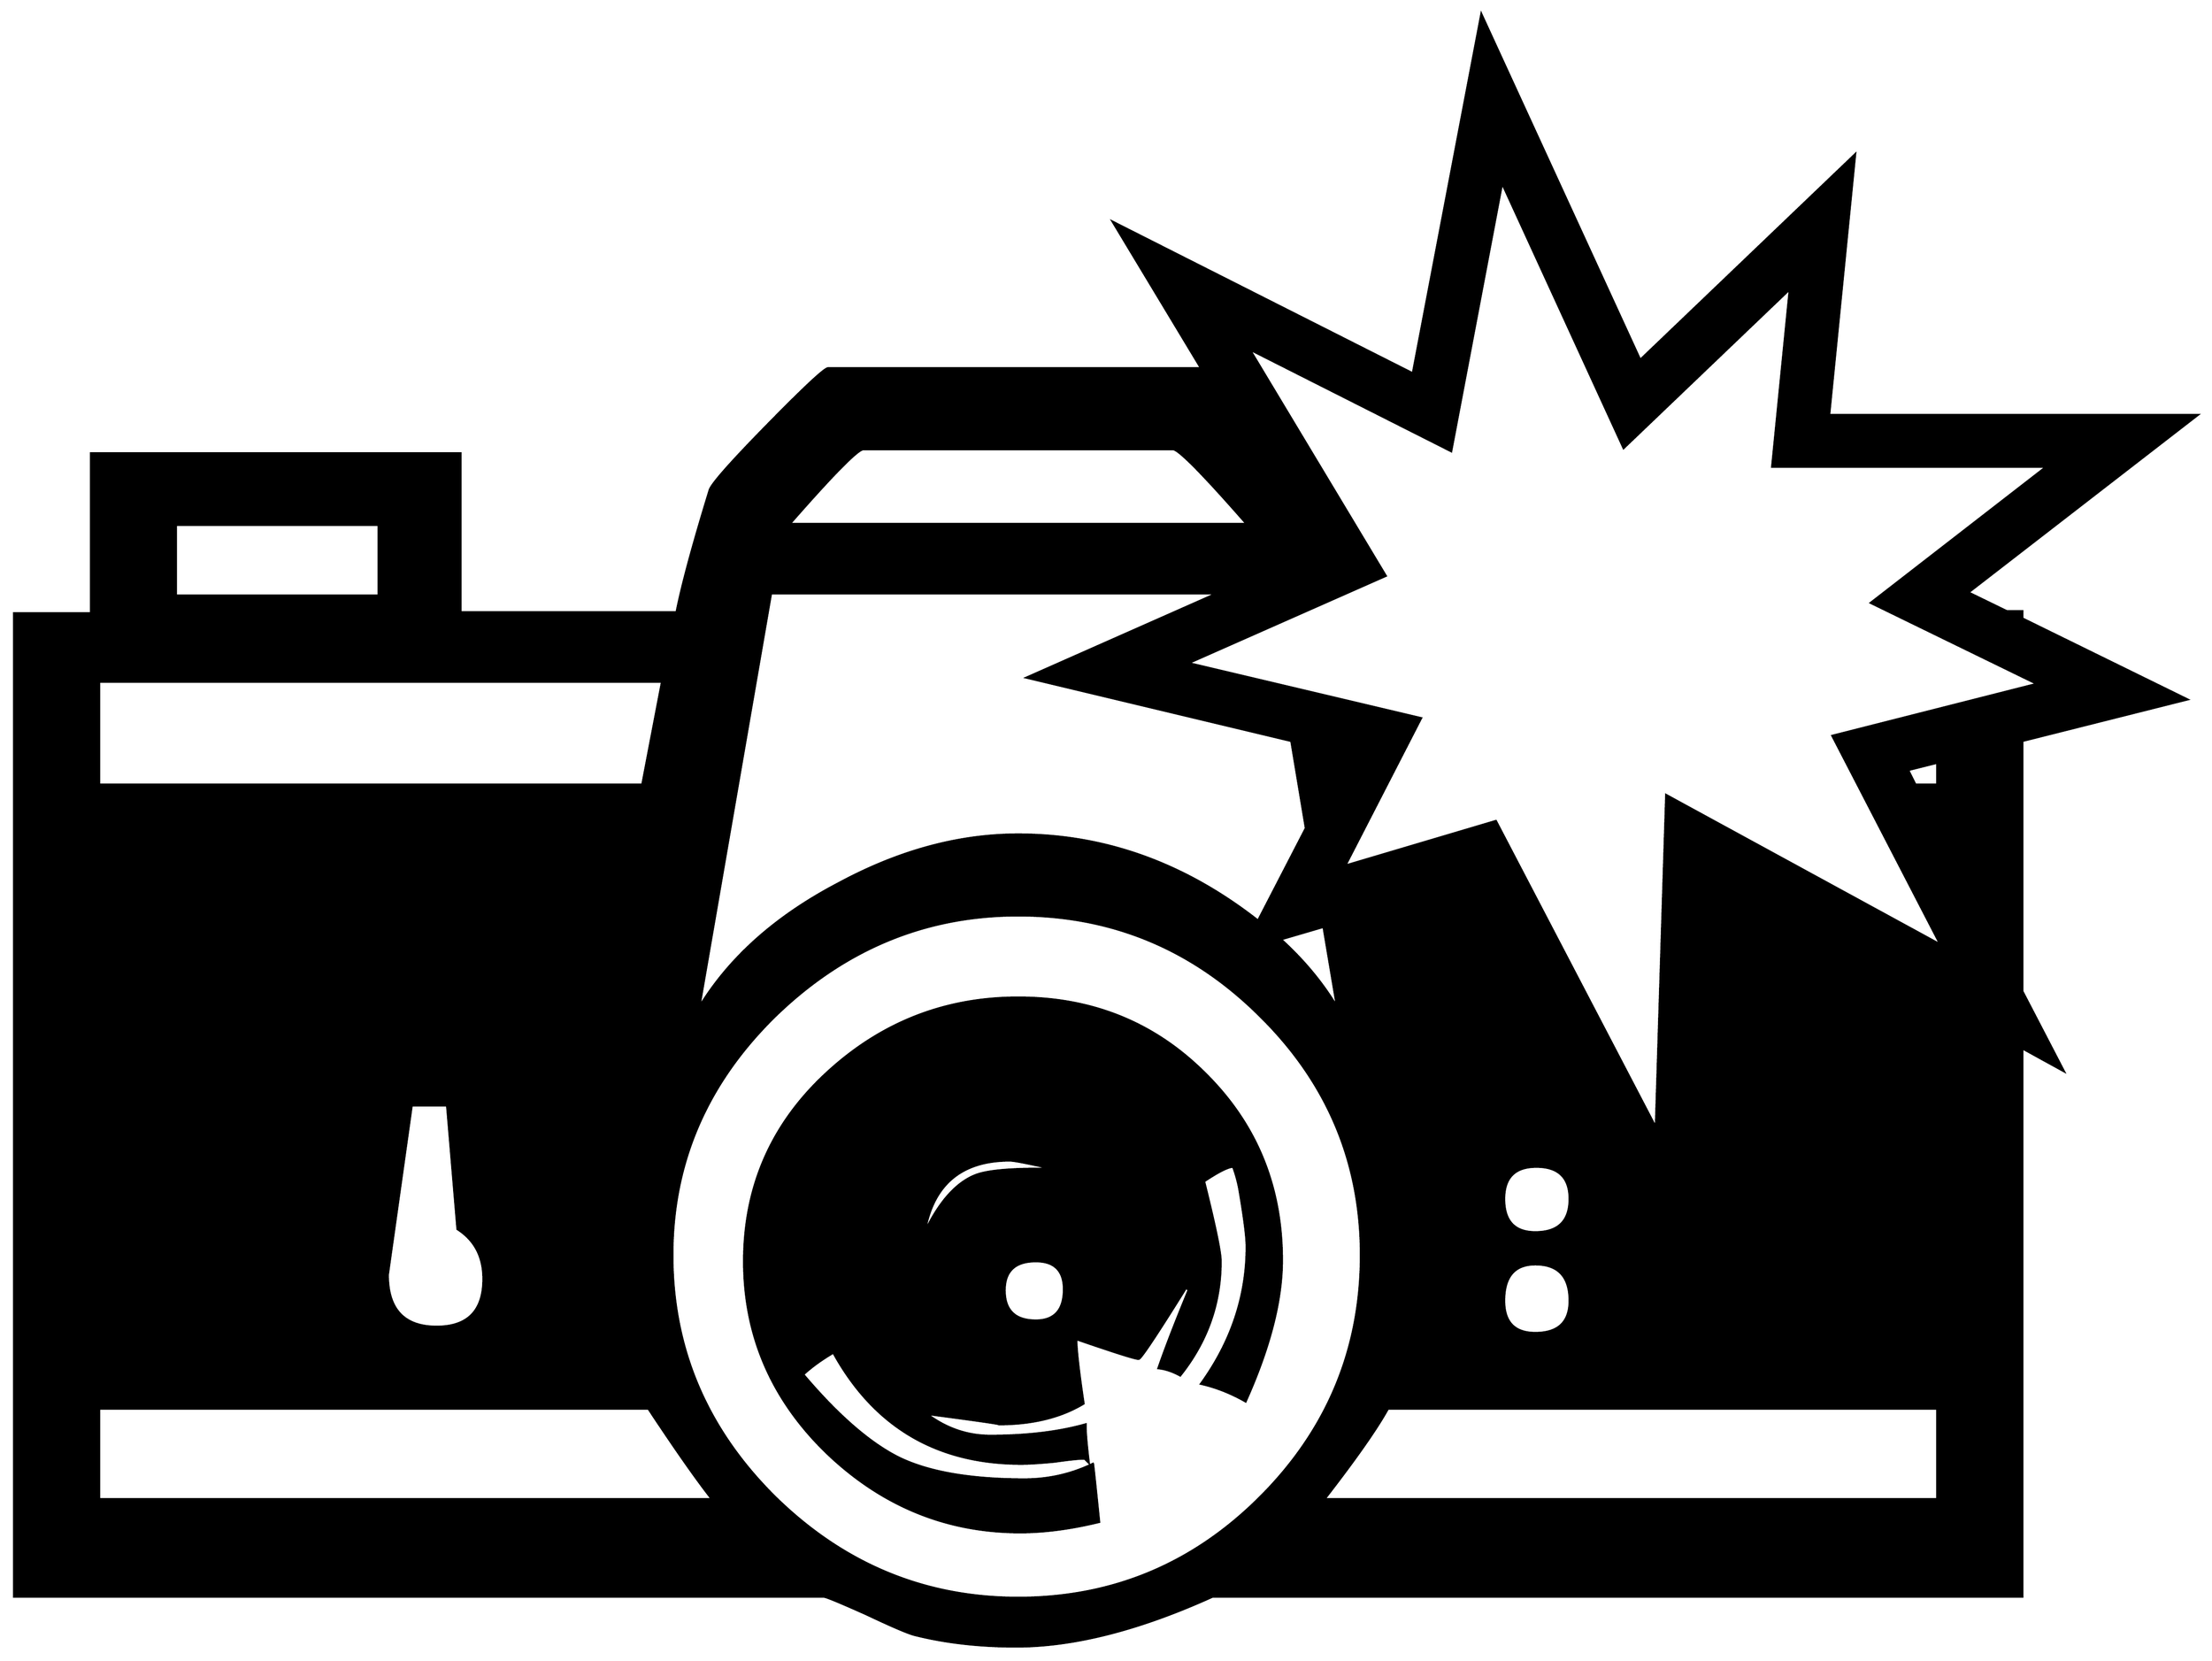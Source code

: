 


\begin{tikzpicture}[y=0.80pt, x=0.80pt, yscale=-1.0, xscale=1.0, inner sep=0pt, outer sep=0pt]
\begin{scope}[shift={(100.0,1857.0)},nonzero rule]
  \path[draw=.,fill=.,line width=1.600pt] (2185.0,-1133.0) --
    (1964.0,-962.0) -- (2001.0,-944.0) -- (2016.0,-944.0) --
    (2016.0,-937.0) -- (2175.0,-859.0) -- (2016.0,-819.0) --
    (2016.0,-578.0) -- (2056.0,-501.0) -- (2016.0,-523.0) --
    (2016.0,5.0) -- (1236.0,5.0) .. controls (1165.333,37.0) and
    (1102.333,53.0) .. (1047.0,53.0) .. controls (1011.667,53.0) and
    (979.333,49.333) .. (950.0,42.0) .. controls (944.0,40.667) and
    (928.333,34.0) .. (903.0,22.0) .. controls (877.667,10.667) and
    (864.0,5.0) .. (862.0,5.0) -- (82.0,5.0) --
    (82.0,-942.0) -- (156.0,-942.0) -- (156.0,-1096.0) --
    (512.0,-1096.0) -- (512.0,-943.0) -- (720.0,-943.0) ..
    controls (725.333,-969.667) and (736.0,-1009.0) ..
    (752.0,-1061.0) .. controls (754.667,-1067.667) and
    (773.333,-1088.667) .. (808.0,-1124.0) .. controls
    (843.333,-1160.0) and (862.667,-1178.0) .. (866.0,-1178.0) --
    (1225.0,-1178.0) -- (1140.0,-1319.0) -- (1429.0,-1173.0) --
    (1495.0,-1519.0) -- (1648.0,-1186.0) -- (1855.0,-1384.0) --
    (1830.0,-1133.0) -- (2185.0,-1133.0) -- cycle(1934.0,-777.0)
    -- (1934.0,-798.0) -- (1906.0,-791.0) -- (1913.0,-777.0) --
    (1934.0,-777.0) -- cycle(2039.0,-1083.0) -- (1775.0,-1083.0)
    -- (1792.0,-1254.0) -- (1632.0,-1101.0) -- (1515.0,-1356.0)
    -- (1466.0,-1098.0) -- (1272.0,-1196.0) -- (1403.0,-978.0)
    -- (1213.0,-894.0) -- (1437.0,-841.0) -- (1364.0,-699.0) --
    (1509.0,-742.0) -- (1663.0,-447.0) -- (1673.0,-767.0) --
    (1937.0,-623.0) -- (1833.0,-824.0) -- (2030.0,-874.0) --
    (1870.0,-952.0) -- (2039.0,-1083.0) -- cycle(1269.0,-1028.0)
    .. controls (1227.0,-1076.0) and (1203.333,-1100.0) ..
    (1198.0,-1100.0) -- (900.0,-1100.0) .. controls
    (894.667,-1100.0) and (871.0,-1076.0) .. (829.0,-1028.0) --
    (1269.0,-1028.0) -- cycle(1356.0,-563.0) -- (1343.0,-640.0)
    -- (1302.0,-628.0) .. controls (1324.0,-608.0) and
    (1342.0,-586.333) .. (1356.0,-563.0) -- cycle(1580.0,-378.0)
    .. controls (1580.0,-398.667) and (1569.333,-409.0) ..
    (1548.0,-409.0) .. controls (1527.333,-409.0) and
    (1517.0,-398.667) .. (1517.0,-378.0) .. controls
    (1517.0,-356.667) and (1527.0,-346.0) .. (1547.0,-346.0) ..
    controls (1569.0,-346.0) and (1580.0,-356.667) ..
    (1580.0,-378.0) -- cycle(1580.0,-280.0) .. controls
    (1580.0,-303.333) and (1569.0,-315.0) .. (1547.0,-315.0) ..
    controls (1527.0,-315.0) and (1517.0,-303.333) ..
    (1517.0,-280.0) .. controls (1517.0,-259.333) and
    (1527.0,-249.0) .. (1547.0,-249.0) .. controls
    (1569.0,-249.0) and (1580.0,-259.333) .. (1580.0,-280.0) --
    cycle(1326.0,-735.0) -- (1312.0,-819.0) -- (1057.0,-880.0)
    -- (1240.0,-961.0) -- (811.0,-961.0) -- (742.0,-563.0) ..
    controls (771.333,-611.0) and (816.0,-650.667) .. (876.0,-682.0)
    .. controls (934.0,-713.333) and (991.667,-729.0) ..
    (1049.0,-729.0) .. controls (1132.333,-729.0) and
    (1209.333,-701.333) .. (1280.0,-646.0) -- (1326.0,-735.0) --
    cycle(1934.0,-89.0) -- (1934.0,-176.0) -- (1405.0,-176.0) ..
    controls (1394.333,-156.667) and (1374.0,-127.667) ..
    (1344.0,-89.0) -- (1934.0,-89.0) -- cycle(1379.0,-324.0) ..
    controls (1379.0,-414.0) and (1346.333,-491.0) ..
    (1281.0,-555.0) .. controls (1216.333,-619.0) and
    (1139.0,-651.0) .. (1049.0,-651.0) .. controls
    (959.667,-651.0) and (881.667,-618.667) .. (815.0,-554.0) ..
    controls (749.0,-489.333) and (716.0,-412.667) .. (716.0,-324.0)
    .. controls (716.0,-234.0) and (749.0,-156.333) ..
    (815.0,-91.0) .. controls (881.0,-26.333) and (959.0,6.0) ..
    (1049.0,6.0) .. controls (1139.667,6.0) and (1217.333,-26.333) ..
    (1282.0,-91.0) .. controls (1346.667,-155.667) and
    (1379.0,-233.333) .. (1379.0,-324.0) -- cycle(433.0,-959.0) --
    (433.0,-1027.0) -- (238.0,-1027.0) -- (238.0,-959.0) --
    (433.0,-959.0) -- cycle(706.0,-876.0) -- (164.0,-876.0) --
    (164.0,-777.0) -- (687.0,-777.0) -- (706.0,-876.0) --
    cycle(534.0,-301.0) .. controls (534.0,-322.333) and
    (525.667,-338.333) .. (509.0,-349.0) -- (499.0,-468.0) --
    (465.0,-468.0) .. controls (449.667,-359.333) and (442.0,-305.0)
    .. (442.0,-305.0) .. controls (442.0,-271.667) and
    (457.667,-255.0) .. (489.0,-255.0) .. controls (519.0,-255.0)
    and (534.0,-270.333) .. (534.0,-301.0) -- cycle(754.0,-89.0)
    .. controls (739.333,-107.667) and (719.0,-136.667) ..
    (693.0,-176.0) -- (164.0,-176.0) -- (164.0,-89.0) --
    (754.0,-89.0) -- cycle(1303.0,-319.0) .. controls
    (1303.0,-280.333) and (1291.333,-235.0) .. (1268.0,-183.0) ..
    controls (1254.0,-191.0) and (1239.667,-196.667) ..
    (1225.0,-200.0) .. controls (1254.333,-240.667) and
    (1269.0,-284.667) .. (1269.0,-332.0) .. controls
    (1269.0,-341.333) and (1266.667,-359.667) .. (1262.0,-387.0) ..
    controls (1260.667,-394.333) and (1258.667,-401.667) ..
    (1256.0,-409.0) .. controls (1251.333,-409.0) and
    (1242.0,-404.333) .. (1228.0,-395.0) .. controls
    (1238.667,-352.333) and (1244.0,-326.667) .. (1244.0,-318.0) ..
    controls (1244.0,-277.333) and (1231.0,-240.667) ..
    (1205.0,-208.0) .. controls (1197.667,-212.0) and
    (1190.667,-214.333) .. (1184.0,-215.0) .. controls
    (1190.667,-234.333) and (1200.333,-259.333) .. (1213.0,-290.0) --
    (1211.0,-293.0) .. controls (1182.333,-247.0) and
    (1167.0,-224.0) .. (1165.0,-224.0) .. controls
    (1161.667,-224.0) and (1141.667,-230.333) .. (1105.0,-243.0) ..
    controls (1105.0,-233.0) and (1107.333,-212.333) ..
    (1112.0,-181.0) .. controls (1090.0,-167.667) and
    (1062.667,-161.0) .. (1030.0,-161.0) .. controls
    (1034.667,-161.0) and (1011.667,-164.333) .. (961.0,-171.0) ..
    controls (979.667,-157.0) and (1000.0,-150.0) ..
    (1022.0,-150.0) .. controls (1057.333,-150.0) and
    (1088.0,-153.667) .. (1114.0,-161.0) -- (1114.0,-158.0) ..
    controls (1114.0,-152.0) and (1115.0,-140.667) ..
    (1117.0,-124.0) -- (1113.0,-128.0) .. controls
    (1107.667,-128.0) and (1098.0,-127.0) .. (1084.0,-125.0) ..
    controls (1070.0,-123.667) and (1059.333,-123.0) ..
    (1052.0,-123.0) .. controls (970.667,-123.0) and
    (910.333,-158.667) .. (871.0,-230.0) .. controls (859.667,-223.333)
    and (850.0,-216.333) .. (842.0,-209.0) .. controls
    (875.333,-169.667) and (906.0,-143.0) .. (934.0,-129.0) ..
    controls (962.667,-115.0) and (1003.0,-108.0) ..
    (1055.0,-108.0) .. controls (1078.333,-108.0) and
    (1100.333,-113.0) .. (1121.0,-123.0) .. controls
    (1121.0,-125.0) and (1123.0,-106.333) .. (1127.0,-67.0) ..
    controls (1099.667,-60.333) and (1074.333,-57.0) .. (1051.0,-57.0)
    .. controls (979.667,-57.0) and (917.333,-82.667) ..
    (864.0,-134.0) .. controls (811.333,-185.333) and (785.0,-246.667)
    .. (785.0,-318.0) .. controls (785.0,-389.333) and
    (811.0,-449.333) .. (863.0,-498.0) .. controls (915.667,-547.333)
    and (977.667,-572.0) .. (1049.0,-572.0) .. controls
    (1120.333,-572.0) and (1180.333,-547.667) .. (1229.0,-499.0) ..
    controls (1278.333,-450.333) and (1303.0,-390.333) ..
    (1303.0,-319.0) -- cycle(1082.0,-407.0) .. controls
    (1058.667,-412.333) and (1045.0,-415.0) .. (1041.0,-415.0) ..
    controls (994.333,-415.0) and (967.0,-392.0) .. (959.0,-346.0)
    .. controls (973.0,-375.333) and (989.333,-393.667) ..
    (1008.0,-401.0) .. controls (1020.0,-405.667) and
    (1044.667,-407.667) .. (1082.0,-407.0) -- cycle(1093.0,-291.0)
    .. controls (1093.0,-309.0) and (1084.0,-318.0) ..
    (1066.0,-318.0) .. controls (1046.0,-318.0) and
    (1036.0,-308.667) .. (1036.0,-290.0) .. controls
    (1036.0,-270.667) and (1046.0,-261.0) .. (1066.0,-261.0) ..
    controls (1084.0,-261.0) and (1093.0,-271.0) ..
    (1093.0,-291.0) -- cycle;
\end{scope}

\end{tikzpicture}

